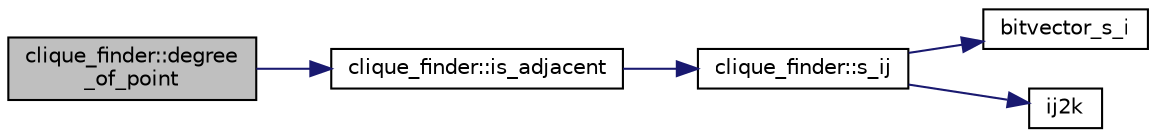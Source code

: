 digraph "clique_finder::degree_of_point"
{
  edge [fontname="Helvetica",fontsize="10",labelfontname="Helvetica",labelfontsize="10"];
  node [fontname="Helvetica",fontsize="10",shape=record];
  rankdir="LR";
  Node72 [label="clique_finder::degree\l_of_point",height=0.2,width=0.4,color="black", fillcolor="grey75", style="filled", fontcolor="black"];
  Node72 -> Node73 [color="midnightblue",fontsize="10",style="solid",fontname="Helvetica"];
  Node73 [label="clique_finder::is_adjacent",height=0.2,width=0.4,color="black", fillcolor="white", style="filled",URL="$dc/d82/classclique__finder.html#aa7d5513917099f0382cca14b9848360f"];
  Node73 -> Node74 [color="midnightblue",fontsize="10",style="solid",fontname="Helvetica"];
  Node74 [label="clique_finder::s_ij",height=0.2,width=0.4,color="black", fillcolor="white", style="filled",URL="$dc/d82/classclique__finder.html#acf6a483e2606040f80042b9de80e4b7b"];
  Node74 -> Node75 [color="midnightblue",fontsize="10",style="solid",fontname="Helvetica"];
  Node75 [label="bitvector_s_i",height=0.2,width=0.4,color="black", fillcolor="white", style="filled",URL="$df/dbf/sajeeb_8_c.html#ac0135a3681a44df3fe7af1545676fbe2"];
  Node74 -> Node76 [color="midnightblue",fontsize="10",style="solid",fontname="Helvetica"];
  Node76 [label="ij2k",height=0.2,width=0.4,color="black", fillcolor="white", style="filled",URL="$df/dbf/sajeeb_8_c.html#a68a0fe85ad4b80a9220cb33f9c4c0042"];
}
